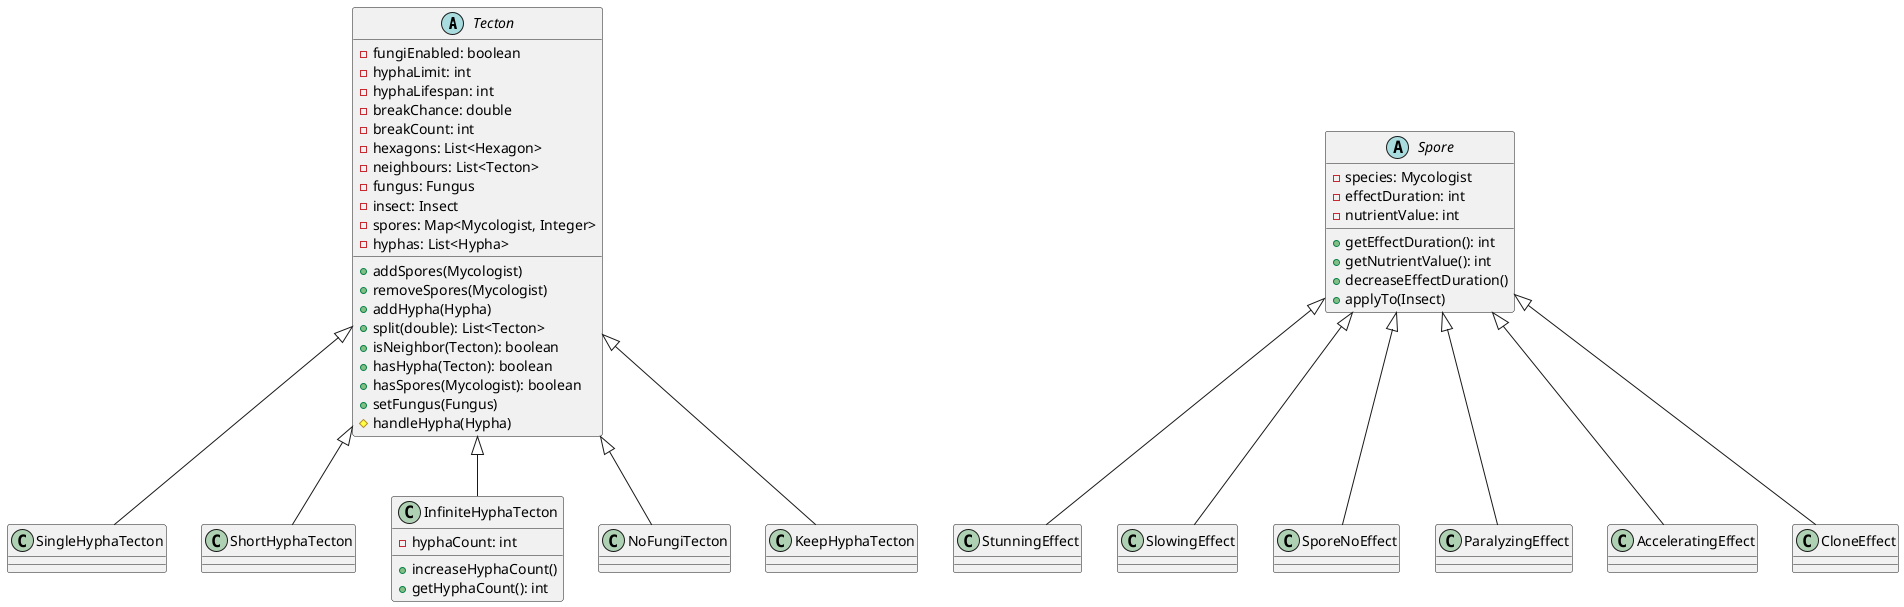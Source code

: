 @startuml

abstract class Tecton {
    - fungiEnabled: boolean
    - hyphaLimit: int
    - hyphaLifespan: int
    - breakChance: double
    - breakCount: int
    - hexagons: List<Hexagon>
    - neighbours: List<Tecton>
    - fungus: Fungus
    - insect: Insect
    - spores: Map<Mycologist, Integer>
    - hyphas: List<Hypha>
    + addSpores(Mycologist)
    + removeSpores(Mycologist)
    + addHypha(Hypha)
    + split(double): List<Tecton>
    + isNeighbor(Tecton): boolean
    + hasHypha(Tecton): boolean
    + hasSpores(Mycologist): boolean
    + setFungus(Fungus)
    # handleHypha(Hypha)
}

class SingleHyphaTecton extends Tecton
class ShortHyphaTecton  extends Tecton
class InfiniteHyphaTecton  extends Tecton{
    - hyphaCount: int
    + increaseHyphaCount()
    + getHyphaCount(): int
}
class NoFungiTecton extends Tecton
class KeepHyphaTecton extends Tecton{ }


abstract class Spore {
    - species: Mycologist
    - effectDuration: int
    - nutrientValue: int
    + getEffectDuration(): int
    + getNutrientValue(): int
    + decreaseEffectDuration()
    + applyTo(Insect)
}

class StunningEffect extends Spore
class SlowingEffect extends Spore
class SporeNoEffect extends Spore
class ParalyzingEffect extends Spore
class AcceleratingEffect extends Spore
class CloneEffect extends Spore

@enduml